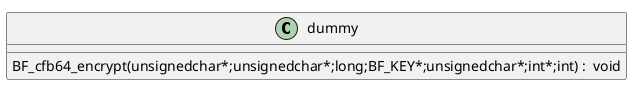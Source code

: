 @startuml
!pragma layout smetana
class dummy {
BF_cfb64_encrypt(unsignedchar*;unsignedchar*;long;BF_KEY*;unsignedchar*;int*;int) :  void  [[[./../../.././qc/crypto/bf/bf_cfb64.c.html#369]]]
} 
@enduml
